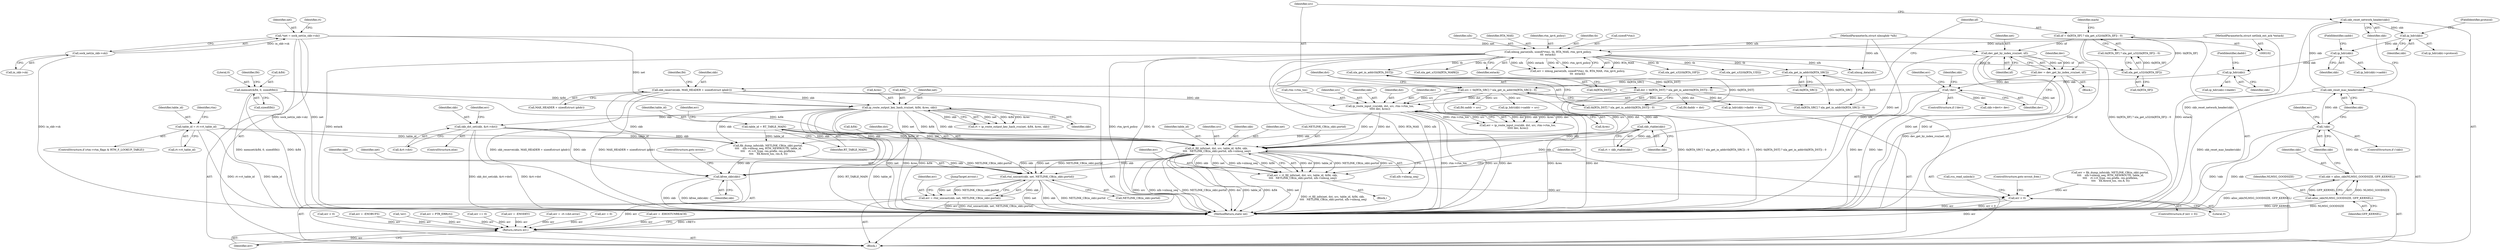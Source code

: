 digraph "0_linux_bc3aae2bbac46dd894c89db5d5e98f7f0ef9e205@pointer" {
"1000495" [label="(Call,rt_fill_info(net, dst, src, table_id, &fl4, skb,\n \t\t\t\t   NETLINK_CB(in_skb).portid, nlh->nlmsg_seq))"];
"1000383" [label="(Call,ip_route_output_key_hash_rcu(net, &fl4, &res, skb))"];
"1000108" [label="(Call,*net = sock_net(in_skb->sk))"];
"1000110" [label="(Call,sock_net(in_skb->sk))"];
"1000264" [label="(Call,memset(&fl4, 0, sizeof(fl4)))"];
"1000258" [label="(Call,skb_reserve(skb, MAX_HEADER + sizeof(struct iphdr)))"];
"1000254" [label="(Call,ip_hdr(skb))"];
"1000248" [label="(Call,ip_hdr(skb))"];
"1000242" [label="(Call,ip_hdr(skb))"];
"1000175" [label="(Call,skb_reset_network_header(skb))"];
"1000173" [label="(Call,skb_reset_mac_header(skb))"];
"1000165" [label="(Call,!skb)"];
"1000159" [label="(Call,skb = alloc_skb(NLMSG_GOODSIZE, GFP_KERNEL))"];
"1000161" [label="(Call,alloc_skb(NLMSG_GOODSIZE, GFP_KERNEL))"];
"1000317" [label="(Call,dev_get_by_index_rcu(net, iif))"];
"1000199" [label="(Call,iif = tb[RTA_IIF] ? nla_get_u32(tb[RTA_IIF]) : 0)"];
"1000205" [label="(Call,nla_get_u32(tb[RTA_IIF]))"];
"1000141" [label="(Call,nlmsg_parse(nlh, sizeof(*rtm), tb, RTA_MAX, rtm_ipv4_policy,\n\t\t\t  extack))"];
"1000104" [label="(MethodParameterIn,struct nlmsghdr *nlh)"];
"1000105" [label="(MethodParameterIn,struct netlink_ext_ack *extack)"];
"1000347" [label="(Call,ip_route_input_rcu(skb, dst, src, rtm->rtm_tos,\n\t\t\t\t\t dev, &res))"];
"1000188" [label="(Call,dst = tb[RTA_DST] ? nla_get_in_addr(tb[RTA_DST]) : 0)"];
"1000194" [label="(Call,nla_get_in_addr(tb[RTA_DST]))"];
"1000177" [label="(Call,src = tb[RTA_SRC] ? nla_get_in_addr(tb[RTA_SRC]) : 0)"];
"1000183" [label="(Call,nla_get_in_addr(tb[RTA_SRC]))"];
"1000321" [label="(Call,!dev)"];
"1000315" [label="(Call,dev = dev_get_by_index_rcu(net, iif))"];
"1000427" [label="(Call,table_id = rt->rt_table_id)"];
"1000135" [label="(Call,table_id = RT_TABLE_MAIN)"];
"1000401" [label="(Call,skb_dst_set(skb, &rt->dst))"];
"1000359" [label="(Call,skb_rtable(skb))"];
"1000493" [label="(Call,err = rt_fill_info(net, dst, src, table_id, &fl4, skb,\n \t\t\t\t   NETLINK_CB(in_skb).portid, nlh->nlmsg_seq))"];
"1000511" [label="(Call,err < 0)"];
"1000526" [label="(Return,return err;)"];
"1000518" [label="(Call,rtnl_unicast(skb, net, NETLINK_CB(in_skb).portid))"];
"1000516" [label="(Call,err = rtnl_unicast(skb, net, NETLINK_CB(in_skb).portid))"];
"1000530" [label="(Call,kfree_skb(skb))"];
"1000345" [label="(Call,err = ip_route_input_rcu(skb, dst, src, rtm->rtm_tos,\n\t\t\t\t\t dev, &res))"];
"1000519" [label="(Identifier,skb)"];
"1000498" [label="(Identifier,src)"];
"1000195" [label="(Call,tb[RTA_DST])"];
"1000104" [label="(MethodParameterIn,struct nlmsghdr *nlh)"];
"1000110" [label="(Call,sock_net(in_skb->sk))"];
"1000435" [label="(Identifier,rtm)"];
"1000178" [label="(Identifier,src)"];
"1000270" [label="(Call,fl4.daddr = dst)"];
"1000268" [label="(Call,sizeof(fl4))"];
"1000105" [label="(MethodParameterIn,struct netlink_ext_ack *extack)"];
"1000162" [label="(Identifier,NLMSG_GOODSIZE)"];
"1000248" [label="(Call,ip_hdr(skb))"];
"1000242" [label="(Call,ip_hdr(skb))"];
"1000194" [label="(Call,nla_get_in_addr(tb[RTA_DST]))"];
"1000175" [label="(Call,skb_reset_network_header(skb))"];
"1000351" [label="(Call,rtm->rtm_tos)"];
"1000176" [label="(Identifier,skb)"];
"1000137" [label="(Identifier,RT_TABLE_MAIN)"];
"1000260" [label="(Call,MAX_HEADER + sizeof(struct iphdr))"];
"1000457" [label="(Call,err = -EHOSTUNREACH)"];
"1000253" [label="(Call,ip_hdr(skb)->daddr)"];
"1000188" [label="(Call,dst = tb[RTA_DST] ? nla_get_in_addr(tb[RTA_DST]) : 0)"];
"1000355" [label="(Call,&res)"];
"1000403" [label="(Call,&rt->dst)"];
"1000321" [label="(Call,!dev)"];
"1000421" [label="(ControlStructure,if (rtm->rtm_flags & RTM_F_LOOKUP_TABLE))"];
"1000256" [label="(FieldIdentifier,daddr)"];
"1000384" [label="(Identifier,net)"];
"1000275" [label="(Call,fl4.saddr = src)"];
"1000320" [label="(ControlStructure,if (!dev))"];
"1000246" [label="(Call,ip_hdr(skb)->saddr = src)"];
"1000387" [label="(Call,&res)"];
"1000427" [label="(Call,table_id = rt->rt_table_id)"];
"1000243" [label="(Identifier,skb)"];
"1000316" [label="(Identifier,dev)"];
"1000530" [label="(Call,kfree_skb(skb))"];
"1000165" [label="(Call,!skb)"];
"1000331" [label="(Identifier,skb)"];
"1000247" [label="(Call,ip_hdr(skb)->saddr)"];
"1000492" [label="(Block,)"];
"1000502" [label="(Identifier,skb)"];
"1000151" [label="(Call,err < 0)"];
"1000520" [label="(Identifier,net)"];
"1000496" [label="(Identifier,net)"];
"1000313" [label="(Block,)"];
"1000216" [label="(Call,nla_get_u32(tb[RTA_MARK]))"];
"1000527" [label="(Identifier,err)"];
"1000360" [label="(Identifier,skb)"];
"1000147" [label="(Identifier,RTA_MAX)"];
"1000148" [label="(Identifier,rtm_ipv4_policy)"];
"1000516" [label="(Call,err = rtnl_unicast(skb, net, NETLINK_CB(in_skb).portid))"];
"1000319" [label="(Identifier,iif)"];
"1000510" [label="(ControlStructure,if (err < 0))"];
"1000177" [label="(Call,src = tb[RTA_SRC] ? nla_get_in_addr(tb[RTA_SRC]) : 0)"];
"1000359" [label="(Call,skb_rtable(skb))"];
"1000106" [label="(Block,)"];
"1000146" [label="(Identifier,tb)"];
"1000512" [label="(Identifier,err)"];
"1000401" [label="(Call,skb_dst_set(skb, &rt->dst))"];
"1000429" [label="(Call,rt->rt_table_id)"];
"1000168" [label="(Call,err = -ENOBUFS)"];
"1000357" [label="(Call,rt = skb_rtable(skb))"];
"1000532" [label="(ControlStructure,goto errout;)"];
"1000161" [label="(Call,alloc_skb(NLMSG_GOODSIZE, GFP_KERNEL))"];
"1000503" [label="(Call,NETLINK_CB(in_skb).portid)"];
"1000455" [label="(Call,!err)"];
"1000111" [label="(Call,in_skb->sk)"];
"1000533" [label="(MethodReturn,static int)"];
"1000531" [label="(Identifier,skb)"];
"1000526" [label="(Return,return err;)"];
"1000149" [label="(Identifier,extack)"];
"1000315" [label="(Call,dev = dev_get_by_index_rcu(net, iif))"];
"1000139" [label="(Call,err = nlmsg_parse(nlh, sizeof(*rtm), tb, RTA_MAX, rtm_ipv4_policy,\n\t\t\t  extack))"];
"1000267" [label="(Literal,0)"];
"1000514" [label="(ControlStructure,goto errout_free;)"];
"1000163" [label="(Identifier,GFP_KERNEL)"];
"1000408" [label="(Identifier,err)"];
"1000108" [label="(Call,*net = sock_net(in_skb->sk))"];
"1000250" [label="(FieldIdentifier,saddr)"];
"1000350" [label="(Identifier,src)"];
"1000396" [label="(Call,err = PTR_ERR(rt))"];
"1000295" [label="(Call,nla_get_u32(tb[RTA_OIF]))"];
"1000511" [label="(Call,err < 0)"];
"1000383" [label="(Call,ip_route_output_key_hash_rcu(net, &fl4, &res, skb))"];
"1000513" [label="(Literal,0)"];
"1000206" [label="(Call,tb[RTA_IIF])"];
"1000318" [label="(Identifier,net)"];
"1000363" [label="(Call,err == 0)"];
"1000335" [label="(Call,skb->dev\t= dev)"];
"1000164" [label="(ControlStructure,if (!skb))"];
"1000140" [label="(Identifier,err)"];
"1000494" [label="(Identifier,err)"];
"1000324" [label="(Call,err = -ENODEV)"];
"1000266" [label="(Identifier,fl4)"];
"1000371" [label="(Call,err = -rt->dst.error)"];
"1000325" [label="(Identifier,err)"];
"1000507" [label="(Call,nlh->nlmsg_seq)"];
"1000135" [label="(Call,table_id = RT_TABLE_MAIN)"];
"1000200" [label="(Identifier,iif)"];
"1000136" [label="(Identifier,table_id)"];
"1000249" [label="(Identifier,skb)"];
"1000119" [label="(Identifier,rt)"];
"1000184" [label="(Call,tb[RTA_SRC])"];
"1000264" [label="(Call,memset(&fl4, 0, sizeof(fl4)))"];
"1000244" [label="(FieldIdentifier,protocol)"];
"1000229" [label="(Call,nla_get_u32(tb[RTA_UID]))"];
"1000500" [label="(Call,&fl4)"];
"1000166" [label="(Identifier,skb)"];
"1000348" [label="(Identifier,skb)"];
"1000272" [label="(Identifier,fl4)"];
"1000143" [label="(Call,sizeof(*rtm))"];
"1000389" [label="(Identifier,skb)"];
"1000521" [label="(Call,NETLINK_CB(in_skb).portid)"];
"1000190" [label="(Call,tb[RTA_DST] ? nla_get_in_addr(tb[RTA_DST]) : 0)"];
"1000258" [label="(Call,skb_reserve(skb, MAX_HEADER + sizeof(struct iphdr)))"];
"1000160" [label="(Identifier,skb)"];
"1000241" [label="(Call,ip_hdr(skb)->protocol)"];
"1000428" [label="(Identifier,table_id)"];
"1000381" [label="(Call,rt = ip_route_output_key_hash_rcu(net, &fl4, &res, skb))"];
"1000349" [label="(Identifier,dst)"];
"1000322" [label="(Identifier,dev)"];
"1000464" [label="(Call,fib_dump_info(skb, NETLINK_CB(in_skb).portid,\n \t\t\t\t    nlh->nlmsg_seq, RTM_NEWROUTE, table_id,\n \t\t\t\t    rt->rt_type, res.prefix, res.prefixlen,\n \t\t\t\t    fl4.flowi4_tos, res.fi, 0))"];
"1000157" [label="(Call,nlmsg_data(nlh))"];
"1000354" [label="(Identifier,dev)"];
"1000211" [label="(Identifier,mark)"];
"1000179" [label="(Call,tb[RTA_SRC] ? nla_get_in_addr(tb[RTA_SRC]) : 0)"];
"1000517" [label="(Identifier,err)"];
"1000495" [label="(Call,rt_fill_info(net, dst, src, table_id, &fl4, skb,\n \t\t\t\t   NETLINK_CB(in_skb).portid, nlh->nlmsg_seq))"];
"1000183" [label="(Call,nla_get_in_addr(tb[RTA_SRC]))"];
"1000317" [label="(Call,dev_get_by_index_rcu(net, iif))"];
"1000255" [label="(Identifier,skb)"];
"1000462" [label="(Call,err = fib_dump_info(skb, NETLINK_CB(in_skb).portid,\n \t\t\t\t    nlh->nlmsg_seq, RTM_NEWROUTE, table_id,\n \t\t\t\t    rt->rt_type, res.prefix, res.prefixlen,\n \t\t\t\t    fl4.flowi4_tos, res.fi, 0))"];
"1000525" [label="(JumpTarget,errout:)"];
"1000201" [label="(Call,tb[RTA_IIF] ? nla_get_u32(tb[RTA_IIF]) : 0)"];
"1000402" [label="(Identifier,skb)"];
"1000265" [label="(Call,&fl4)"];
"1000169" [label="(Identifier,err)"];
"1000515" [label="(Call,rcu_read_unlock())"];
"1000259" [label="(Identifier,skb)"];
"1000199" [label="(Call,iif = tb[RTA_IIF] ? nla_get_u32(tb[RTA_IIF]) : 0)"];
"1000205" [label="(Call,nla_get_u32(tb[RTA_IIF]))"];
"1000390" [label="(Call,err = 0)"];
"1000174" [label="(Identifier,skb)"];
"1000493" [label="(Call,err = rt_fill_info(net, dst, src, table_id, &fl4, skb,\n \t\t\t\t   NETLINK_CB(in_skb).portid, nlh->nlmsg_seq))"];
"1000518" [label="(Call,rtnl_unicast(skb, net, NETLINK_CB(in_skb).portid))"];
"1000497" [label="(Identifier,dst)"];
"1000142" [label="(Identifier,nlh)"];
"1000159" [label="(Call,skb = alloc_skb(NLMSG_GOODSIZE, GFP_KERNEL))"];
"1000109" [label="(Identifier,net)"];
"1000252" [label="(Call,ip_hdr(skb)->daddr = dst)"];
"1000347" [label="(Call,ip_route_input_rcu(skb, dst, src, rtm->rtm_tos,\n\t\t\t\t\t dev, &res))"];
"1000141" [label="(Call,nlmsg_parse(nlh, sizeof(*rtm), tb, RTA_MAX, rtm_ipv4_policy,\n\t\t\t  extack))"];
"1000254" [label="(Call,ip_hdr(skb))"];
"1000385" [label="(Call,&fl4)"];
"1000189" [label="(Identifier,dst)"];
"1000173" [label="(Call,skb_reset_mac_header(skb))"];
"1000499" [label="(Identifier,table_id)"];
"1000400" [label="(ControlStructure,else)"];
"1000495" -> "1000493"  [label="AST: "];
"1000495" -> "1000507"  [label="CFG: "];
"1000496" -> "1000495"  [label="AST: "];
"1000497" -> "1000495"  [label="AST: "];
"1000498" -> "1000495"  [label="AST: "];
"1000499" -> "1000495"  [label="AST: "];
"1000500" -> "1000495"  [label="AST: "];
"1000502" -> "1000495"  [label="AST: "];
"1000503" -> "1000495"  [label="AST: "];
"1000507" -> "1000495"  [label="AST: "];
"1000493" -> "1000495"  [label="CFG: "];
"1000495" -> "1000533"  [label="DDG: net"];
"1000495" -> "1000533"  [label="DDG: src"];
"1000495" -> "1000533"  [label="DDG: nlh->nlmsg_seq"];
"1000495" -> "1000533"  [label="DDG: NETLINK_CB(in_skb).portid"];
"1000495" -> "1000533"  [label="DDG: dst"];
"1000495" -> "1000533"  [label="DDG: table_id"];
"1000495" -> "1000533"  [label="DDG: &fl4"];
"1000495" -> "1000493"  [label="DDG: dst"];
"1000495" -> "1000493"  [label="DDG: table_id"];
"1000495" -> "1000493"  [label="DDG: NETLINK_CB(in_skb).portid"];
"1000495" -> "1000493"  [label="DDG: src"];
"1000495" -> "1000493"  [label="DDG: skb"];
"1000495" -> "1000493"  [label="DDG: net"];
"1000495" -> "1000493"  [label="DDG: nlh->nlmsg_seq"];
"1000495" -> "1000493"  [label="DDG: &fl4"];
"1000383" -> "1000495"  [label="DDG: net"];
"1000383" -> "1000495"  [label="DDG: &fl4"];
"1000383" -> "1000495"  [label="DDG: skb"];
"1000317" -> "1000495"  [label="DDG: net"];
"1000347" -> "1000495"  [label="DDG: dst"];
"1000347" -> "1000495"  [label="DDG: src"];
"1000188" -> "1000495"  [label="DDG: dst"];
"1000177" -> "1000495"  [label="DDG: src"];
"1000427" -> "1000495"  [label="DDG: table_id"];
"1000135" -> "1000495"  [label="DDG: table_id"];
"1000264" -> "1000495"  [label="DDG: &fl4"];
"1000401" -> "1000495"  [label="DDG: skb"];
"1000359" -> "1000495"  [label="DDG: skb"];
"1000495" -> "1000518"  [label="DDG: skb"];
"1000495" -> "1000518"  [label="DDG: net"];
"1000495" -> "1000518"  [label="DDG: NETLINK_CB(in_skb).portid"];
"1000495" -> "1000530"  [label="DDG: skb"];
"1000383" -> "1000381"  [label="AST: "];
"1000383" -> "1000389"  [label="CFG: "];
"1000384" -> "1000383"  [label="AST: "];
"1000385" -> "1000383"  [label="AST: "];
"1000387" -> "1000383"  [label="AST: "];
"1000389" -> "1000383"  [label="AST: "];
"1000381" -> "1000383"  [label="CFG: "];
"1000383" -> "1000533"  [label="DDG: net"];
"1000383" -> "1000533"  [label="DDG: &res"];
"1000383" -> "1000533"  [label="DDG: &fl4"];
"1000383" -> "1000381"  [label="DDG: net"];
"1000383" -> "1000381"  [label="DDG: &fl4"];
"1000383" -> "1000381"  [label="DDG: &res"];
"1000383" -> "1000381"  [label="DDG: skb"];
"1000108" -> "1000383"  [label="DDG: net"];
"1000264" -> "1000383"  [label="DDG: &fl4"];
"1000258" -> "1000383"  [label="DDG: skb"];
"1000383" -> "1000401"  [label="DDG: skb"];
"1000383" -> "1000464"  [label="DDG: skb"];
"1000383" -> "1000518"  [label="DDG: net"];
"1000383" -> "1000530"  [label="DDG: skb"];
"1000108" -> "1000106"  [label="AST: "];
"1000108" -> "1000110"  [label="CFG: "];
"1000109" -> "1000108"  [label="AST: "];
"1000110" -> "1000108"  [label="AST: "];
"1000119" -> "1000108"  [label="CFG: "];
"1000108" -> "1000533"  [label="DDG: sock_net(in_skb->sk)"];
"1000108" -> "1000533"  [label="DDG: net"];
"1000110" -> "1000108"  [label="DDG: in_skb->sk"];
"1000108" -> "1000317"  [label="DDG: net"];
"1000110" -> "1000111"  [label="CFG: "];
"1000111" -> "1000110"  [label="AST: "];
"1000110" -> "1000533"  [label="DDG: in_skb->sk"];
"1000264" -> "1000106"  [label="AST: "];
"1000264" -> "1000268"  [label="CFG: "];
"1000265" -> "1000264"  [label="AST: "];
"1000267" -> "1000264"  [label="AST: "];
"1000268" -> "1000264"  [label="AST: "];
"1000272" -> "1000264"  [label="CFG: "];
"1000264" -> "1000533"  [label="DDG: &fl4"];
"1000264" -> "1000533"  [label="DDG: memset(&fl4, 0, sizeof(fl4))"];
"1000258" -> "1000106"  [label="AST: "];
"1000258" -> "1000260"  [label="CFG: "];
"1000259" -> "1000258"  [label="AST: "];
"1000260" -> "1000258"  [label="AST: "];
"1000266" -> "1000258"  [label="CFG: "];
"1000258" -> "1000533"  [label="DDG: MAX_HEADER + sizeof(struct iphdr)"];
"1000258" -> "1000533"  [label="DDG: skb_reserve(skb, MAX_HEADER + sizeof(struct iphdr))"];
"1000254" -> "1000258"  [label="DDG: skb"];
"1000258" -> "1000347"  [label="DDG: skb"];
"1000258" -> "1000530"  [label="DDG: skb"];
"1000254" -> "1000253"  [label="AST: "];
"1000254" -> "1000255"  [label="CFG: "];
"1000255" -> "1000254"  [label="AST: "];
"1000256" -> "1000254"  [label="CFG: "];
"1000248" -> "1000254"  [label="DDG: skb"];
"1000248" -> "1000247"  [label="AST: "];
"1000248" -> "1000249"  [label="CFG: "];
"1000249" -> "1000248"  [label="AST: "];
"1000250" -> "1000248"  [label="CFG: "];
"1000242" -> "1000248"  [label="DDG: skb"];
"1000242" -> "1000241"  [label="AST: "];
"1000242" -> "1000243"  [label="CFG: "];
"1000243" -> "1000242"  [label="AST: "];
"1000244" -> "1000242"  [label="CFG: "];
"1000175" -> "1000242"  [label="DDG: skb"];
"1000175" -> "1000106"  [label="AST: "];
"1000175" -> "1000176"  [label="CFG: "];
"1000176" -> "1000175"  [label="AST: "];
"1000178" -> "1000175"  [label="CFG: "];
"1000175" -> "1000533"  [label="DDG: skb_reset_network_header(skb)"];
"1000173" -> "1000175"  [label="DDG: skb"];
"1000173" -> "1000106"  [label="AST: "];
"1000173" -> "1000174"  [label="CFG: "];
"1000174" -> "1000173"  [label="AST: "];
"1000176" -> "1000173"  [label="CFG: "];
"1000173" -> "1000533"  [label="DDG: skb_reset_mac_header(skb)"];
"1000165" -> "1000173"  [label="DDG: skb"];
"1000165" -> "1000164"  [label="AST: "];
"1000165" -> "1000166"  [label="CFG: "];
"1000166" -> "1000165"  [label="AST: "];
"1000169" -> "1000165"  [label="CFG: "];
"1000174" -> "1000165"  [label="CFG: "];
"1000165" -> "1000533"  [label="DDG: skb"];
"1000165" -> "1000533"  [label="DDG: !skb"];
"1000159" -> "1000165"  [label="DDG: skb"];
"1000159" -> "1000106"  [label="AST: "];
"1000159" -> "1000161"  [label="CFG: "];
"1000160" -> "1000159"  [label="AST: "];
"1000161" -> "1000159"  [label="AST: "];
"1000166" -> "1000159"  [label="CFG: "];
"1000159" -> "1000533"  [label="DDG: alloc_skb(NLMSG_GOODSIZE, GFP_KERNEL)"];
"1000161" -> "1000159"  [label="DDG: NLMSG_GOODSIZE"];
"1000161" -> "1000159"  [label="DDG: GFP_KERNEL"];
"1000161" -> "1000163"  [label="CFG: "];
"1000162" -> "1000161"  [label="AST: "];
"1000163" -> "1000161"  [label="AST: "];
"1000161" -> "1000533"  [label="DDG: GFP_KERNEL"];
"1000161" -> "1000533"  [label="DDG: NLMSG_GOODSIZE"];
"1000317" -> "1000315"  [label="AST: "];
"1000317" -> "1000319"  [label="CFG: "];
"1000318" -> "1000317"  [label="AST: "];
"1000319" -> "1000317"  [label="AST: "];
"1000315" -> "1000317"  [label="CFG: "];
"1000317" -> "1000533"  [label="DDG: net"];
"1000317" -> "1000533"  [label="DDG: iif"];
"1000317" -> "1000315"  [label="DDG: net"];
"1000317" -> "1000315"  [label="DDG: iif"];
"1000199" -> "1000317"  [label="DDG: iif"];
"1000317" -> "1000518"  [label="DDG: net"];
"1000199" -> "1000106"  [label="AST: "];
"1000199" -> "1000201"  [label="CFG: "];
"1000200" -> "1000199"  [label="AST: "];
"1000201" -> "1000199"  [label="AST: "];
"1000211" -> "1000199"  [label="CFG: "];
"1000199" -> "1000533"  [label="DDG: tb[RTA_IIF] ? nla_get_u32(tb[RTA_IIF]) : 0"];
"1000199" -> "1000533"  [label="DDG: iif"];
"1000205" -> "1000199"  [label="DDG: tb[RTA_IIF]"];
"1000205" -> "1000201"  [label="AST: "];
"1000205" -> "1000206"  [label="CFG: "];
"1000206" -> "1000205"  [label="AST: "];
"1000201" -> "1000205"  [label="CFG: "];
"1000205" -> "1000201"  [label="DDG: tb[RTA_IIF]"];
"1000141" -> "1000205"  [label="DDG: tb"];
"1000141" -> "1000139"  [label="AST: "];
"1000141" -> "1000149"  [label="CFG: "];
"1000142" -> "1000141"  [label="AST: "];
"1000143" -> "1000141"  [label="AST: "];
"1000146" -> "1000141"  [label="AST: "];
"1000147" -> "1000141"  [label="AST: "];
"1000148" -> "1000141"  [label="AST: "];
"1000149" -> "1000141"  [label="AST: "];
"1000139" -> "1000141"  [label="CFG: "];
"1000141" -> "1000533"  [label="DDG: nlh"];
"1000141" -> "1000533"  [label="DDG: extack"];
"1000141" -> "1000533"  [label="DDG: rtm_ipv4_policy"];
"1000141" -> "1000533"  [label="DDG: tb"];
"1000141" -> "1000533"  [label="DDG: RTA_MAX"];
"1000141" -> "1000139"  [label="DDG: RTA_MAX"];
"1000141" -> "1000139"  [label="DDG: nlh"];
"1000141" -> "1000139"  [label="DDG: extack"];
"1000141" -> "1000139"  [label="DDG: tb"];
"1000141" -> "1000139"  [label="DDG: rtm_ipv4_policy"];
"1000104" -> "1000141"  [label="DDG: nlh"];
"1000105" -> "1000141"  [label="DDG: extack"];
"1000141" -> "1000157"  [label="DDG: nlh"];
"1000141" -> "1000183"  [label="DDG: tb"];
"1000141" -> "1000194"  [label="DDG: tb"];
"1000141" -> "1000216"  [label="DDG: tb"];
"1000141" -> "1000229"  [label="DDG: tb"];
"1000141" -> "1000295"  [label="DDG: tb"];
"1000104" -> "1000102"  [label="AST: "];
"1000104" -> "1000533"  [label="DDG: nlh"];
"1000104" -> "1000157"  [label="DDG: nlh"];
"1000105" -> "1000102"  [label="AST: "];
"1000105" -> "1000533"  [label="DDG: extack"];
"1000347" -> "1000345"  [label="AST: "];
"1000347" -> "1000355"  [label="CFG: "];
"1000348" -> "1000347"  [label="AST: "];
"1000349" -> "1000347"  [label="AST: "];
"1000350" -> "1000347"  [label="AST: "];
"1000351" -> "1000347"  [label="AST: "];
"1000354" -> "1000347"  [label="AST: "];
"1000355" -> "1000347"  [label="AST: "];
"1000345" -> "1000347"  [label="CFG: "];
"1000347" -> "1000533"  [label="DDG: dst"];
"1000347" -> "1000533"  [label="DDG: rtm->rtm_tos"];
"1000347" -> "1000533"  [label="DDG: src"];
"1000347" -> "1000533"  [label="DDG: dev"];
"1000347" -> "1000533"  [label="DDG: &res"];
"1000347" -> "1000345"  [label="DDG: dst"];
"1000347" -> "1000345"  [label="DDG: skb"];
"1000347" -> "1000345"  [label="DDG: &res"];
"1000347" -> "1000345"  [label="DDG: dev"];
"1000347" -> "1000345"  [label="DDG: rtm->rtm_tos"];
"1000347" -> "1000345"  [label="DDG: src"];
"1000188" -> "1000347"  [label="DDG: dst"];
"1000177" -> "1000347"  [label="DDG: src"];
"1000321" -> "1000347"  [label="DDG: dev"];
"1000347" -> "1000359"  [label="DDG: skb"];
"1000188" -> "1000106"  [label="AST: "];
"1000188" -> "1000190"  [label="CFG: "];
"1000189" -> "1000188"  [label="AST: "];
"1000190" -> "1000188"  [label="AST: "];
"1000200" -> "1000188"  [label="CFG: "];
"1000188" -> "1000533"  [label="DDG: tb[RTA_DST] ? nla_get_in_addr(tb[RTA_DST]) : 0"];
"1000194" -> "1000188"  [label="DDG: tb[RTA_DST]"];
"1000188" -> "1000252"  [label="DDG: dst"];
"1000188" -> "1000270"  [label="DDG: dst"];
"1000194" -> "1000190"  [label="AST: "];
"1000194" -> "1000195"  [label="CFG: "];
"1000195" -> "1000194"  [label="AST: "];
"1000190" -> "1000194"  [label="CFG: "];
"1000194" -> "1000190"  [label="DDG: tb[RTA_DST]"];
"1000177" -> "1000106"  [label="AST: "];
"1000177" -> "1000179"  [label="CFG: "];
"1000178" -> "1000177"  [label="AST: "];
"1000179" -> "1000177"  [label="AST: "];
"1000189" -> "1000177"  [label="CFG: "];
"1000177" -> "1000533"  [label="DDG: tb[RTA_SRC] ? nla_get_in_addr(tb[RTA_SRC]) : 0"];
"1000183" -> "1000177"  [label="DDG: tb[RTA_SRC]"];
"1000177" -> "1000246"  [label="DDG: src"];
"1000177" -> "1000275"  [label="DDG: src"];
"1000183" -> "1000179"  [label="AST: "];
"1000183" -> "1000184"  [label="CFG: "];
"1000184" -> "1000183"  [label="AST: "];
"1000179" -> "1000183"  [label="CFG: "];
"1000183" -> "1000179"  [label="DDG: tb[RTA_SRC]"];
"1000321" -> "1000320"  [label="AST: "];
"1000321" -> "1000322"  [label="CFG: "];
"1000322" -> "1000321"  [label="AST: "];
"1000325" -> "1000321"  [label="CFG: "];
"1000331" -> "1000321"  [label="CFG: "];
"1000321" -> "1000533"  [label="DDG: dev"];
"1000321" -> "1000533"  [label="DDG: !dev"];
"1000315" -> "1000321"  [label="DDG: dev"];
"1000321" -> "1000335"  [label="DDG: dev"];
"1000315" -> "1000313"  [label="AST: "];
"1000316" -> "1000315"  [label="AST: "];
"1000322" -> "1000315"  [label="CFG: "];
"1000315" -> "1000533"  [label="DDG: dev_get_by_index_rcu(net, iif)"];
"1000427" -> "1000421"  [label="AST: "];
"1000427" -> "1000429"  [label="CFG: "];
"1000428" -> "1000427"  [label="AST: "];
"1000429" -> "1000427"  [label="AST: "];
"1000435" -> "1000427"  [label="CFG: "];
"1000427" -> "1000533"  [label="DDG: table_id"];
"1000427" -> "1000533"  [label="DDG: rt->rt_table_id"];
"1000427" -> "1000464"  [label="DDG: table_id"];
"1000135" -> "1000106"  [label="AST: "];
"1000135" -> "1000137"  [label="CFG: "];
"1000136" -> "1000135"  [label="AST: "];
"1000137" -> "1000135"  [label="AST: "];
"1000140" -> "1000135"  [label="CFG: "];
"1000135" -> "1000533"  [label="DDG: table_id"];
"1000135" -> "1000533"  [label="DDG: RT_TABLE_MAIN"];
"1000135" -> "1000464"  [label="DDG: table_id"];
"1000401" -> "1000400"  [label="AST: "];
"1000401" -> "1000403"  [label="CFG: "];
"1000402" -> "1000401"  [label="AST: "];
"1000403" -> "1000401"  [label="AST: "];
"1000408" -> "1000401"  [label="CFG: "];
"1000401" -> "1000533"  [label="DDG: skb_dst_set(skb, &rt->dst)"];
"1000401" -> "1000533"  [label="DDG: &rt->dst"];
"1000401" -> "1000464"  [label="DDG: skb"];
"1000401" -> "1000530"  [label="DDG: skb"];
"1000359" -> "1000357"  [label="AST: "];
"1000359" -> "1000360"  [label="CFG: "];
"1000360" -> "1000359"  [label="AST: "];
"1000357" -> "1000359"  [label="CFG: "];
"1000359" -> "1000357"  [label="DDG: skb"];
"1000359" -> "1000464"  [label="DDG: skb"];
"1000359" -> "1000530"  [label="DDG: skb"];
"1000493" -> "1000492"  [label="AST: "];
"1000494" -> "1000493"  [label="AST: "];
"1000512" -> "1000493"  [label="CFG: "];
"1000493" -> "1000533"  [label="DDG: rt_fill_info(net, dst, src, table_id, &fl4, skb,\n \t\t\t\t   NETLINK_CB(in_skb).portid, nlh->nlmsg_seq)"];
"1000493" -> "1000511"  [label="DDG: err"];
"1000511" -> "1000510"  [label="AST: "];
"1000511" -> "1000513"  [label="CFG: "];
"1000512" -> "1000511"  [label="AST: "];
"1000513" -> "1000511"  [label="AST: "];
"1000514" -> "1000511"  [label="CFG: "];
"1000515" -> "1000511"  [label="CFG: "];
"1000511" -> "1000533"  [label="DDG: err < 0"];
"1000511" -> "1000533"  [label="DDG: err"];
"1000462" -> "1000511"  [label="DDG: err"];
"1000511" -> "1000526"  [label="DDG: err"];
"1000526" -> "1000106"  [label="AST: "];
"1000526" -> "1000527"  [label="CFG: "];
"1000527" -> "1000526"  [label="AST: "];
"1000533" -> "1000526"  [label="CFG: "];
"1000526" -> "1000533"  [label="DDG: <RET>"];
"1000527" -> "1000526"  [label="DDG: err"];
"1000396" -> "1000526"  [label="DDG: err"];
"1000168" -> "1000526"  [label="DDG: err"];
"1000363" -> "1000526"  [label="DDG: err"];
"1000151" -> "1000526"  [label="DDG: err"];
"1000324" -> "1000526"  [label="DDG: err"];
"1000390" -> "1000526"  [label="DDG: err"];
"1000455" -> "1000526"  [label="DDG: err"];
"1000457" -> "1000526"  [label="DDG: err"];
"1000371" -> "1000526"  [label="DDG: err"];
"1000516" -> "1000526"  [label="DDG: err"];
"1000518" -> "1000516"  [label="AST: "];
"1000518" -> "1000521"  [label="CFG: "];
"1000519" -> "1000518"  [label="AST: "];
"1000520" -> "1000518"  [label="AST: "];
"1000521" -> "1000518"  [label="AST: "];
"1000516" -> "1000518"  [label="CFG: "];
"1000518" -> "1000533"  [label="DDG: net"];
"1000518" -> "1000533"  [label="DDG: skb"];
"1000518" -> "1000533"  [label="DDG: NETLINK_CB(in_skb).portid"];
"1000518" -> "1000516"  [label="DDG: skb"];
"1000518" -> "1000516"  [label="DDG: net"];
"1000518" -> "1000516"  [label="DDG: NETLINK_CB(in_skb).portid"];
"1000464" -> "1000518"  [label="DDG: skb"];
"1000464" -> "1000518"  [label="DDG: NETLINK_CB(in_skb).portid"];
"1000516" -> "1000106"  [label="AST: "];
"1000517" -> "1000516"  [label="AST: "];
"1000525" -> "1000516"  [label="CFG: "];
"1000516" -> "1000533"  [label="DDG: rtnl_unicast(skb, net, NETLINK_CB(in_skb).portid)"];
"1000516" -> "1000533"  [label="DDG: err"];
"1000530" -> "1000106"  [label="AST: "];
"1000530" -> "1000531"  [label="CFG: "];
"1000531" -> "1000530"  [label="AST: "];
"1000532" -> "1000530"  [label="CFG: "];
"1000530" -> "1000533"  [label="DDG: skb"];
"1000530" -> "1000533"  [label="DDG: kfree_skb(skb)"];
"1000464" -> "1000530"  [label="DDG: skb"];
}
